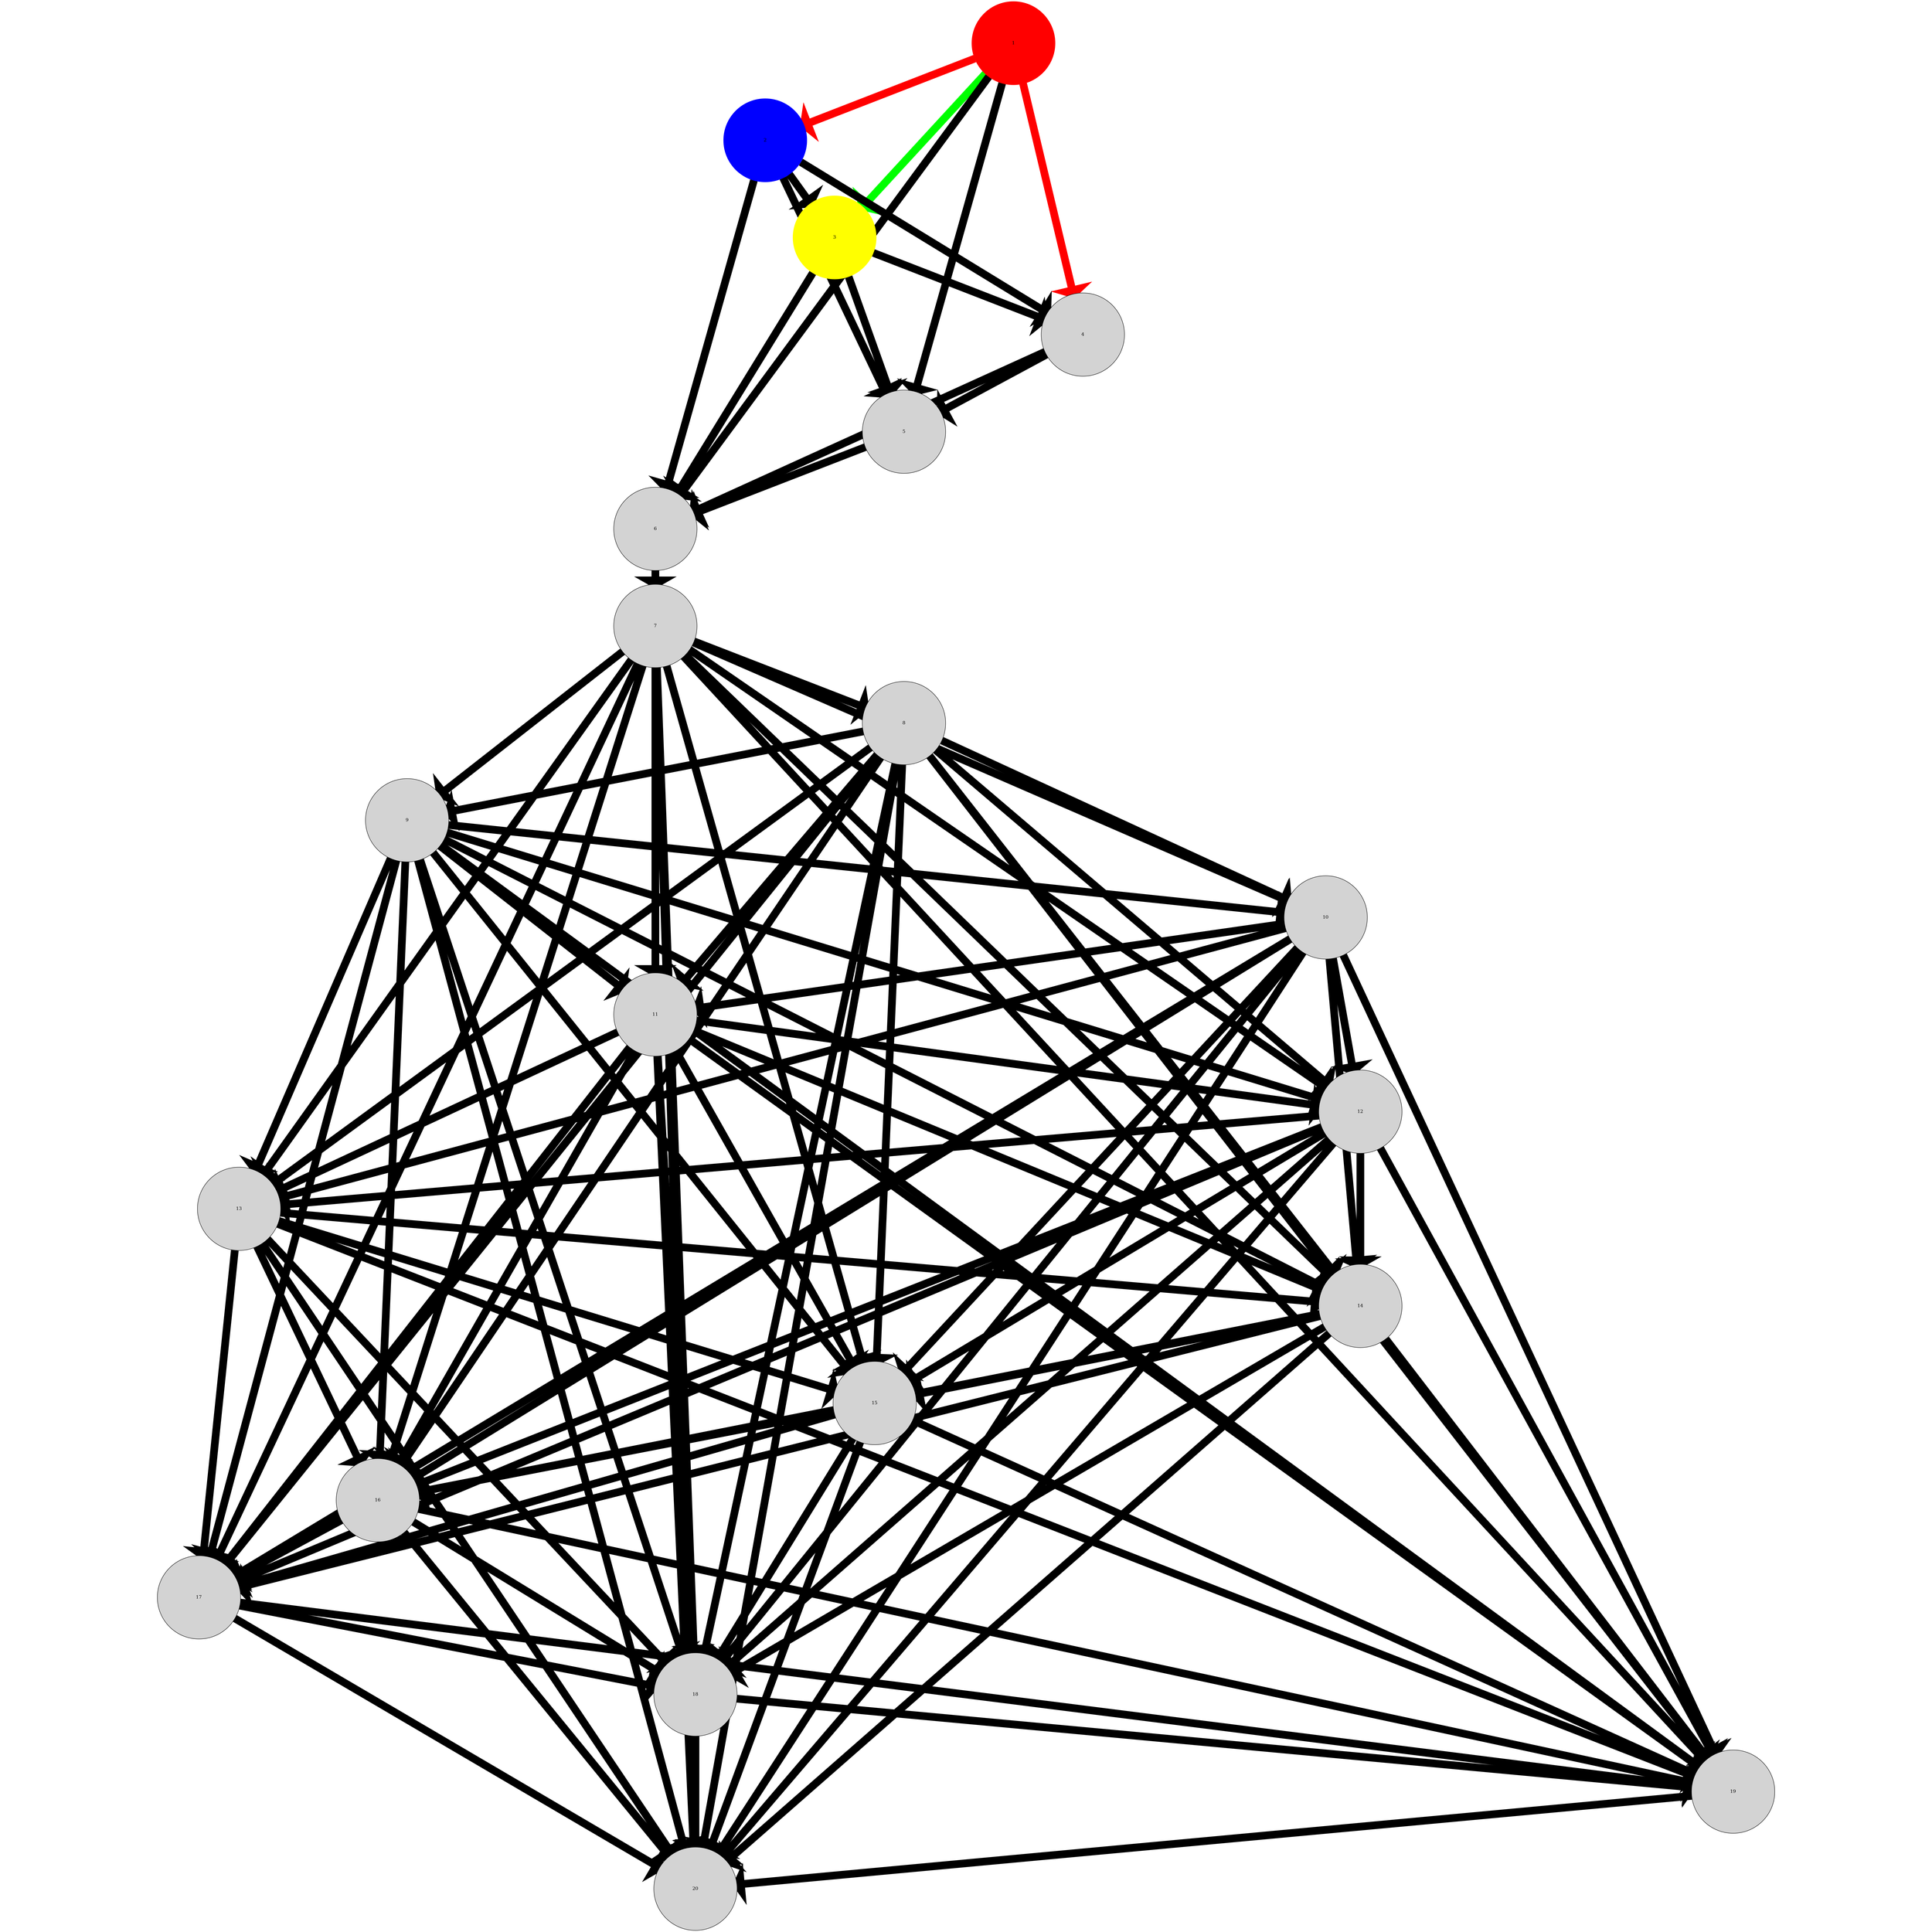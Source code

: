 digraph G {
ratio=1;
splines=false;
outputorder="edgesfirst";
node [shape=circle, width=3, style=filled, fontcolor=black, fontsize=12, fixedsize=true];
edge [splines=false, penwidth=20];
//Colors
1 [color=red];  // Node 1 is colored red
2 [color=blue]; // Node 2 is colored blue
3 [color=yellow]; // Node 3 is colored green
//Edges
1 -> 2 [color=red];
1 -> 3 [color=green];
1 -> 4 [color=red];
1 -> 5;
1 -> 6;
2 -> 3;
2 -> 4;
2 -> 5;
2 -> 6;
3 -> 4;
3 -> 5;
3 -> 6;
4 -> 5;
4 -> 6;
5 -> 6;
6 -> 7;
7 -> 8;
7 -> 9;
7 -> 10;
7 -> 11;
7 -> 12;
7 -> 13;
7 -> 14;
7 -> 15;
7 -> 16;
7 -> 17;
7 -> 18;
7 -> 19;
7 -> 20;
8 -> 9;
8 -> 10;
8 -> 11;
8 -> 12;
8 -> 13;
8 -> 14;
8 -> 15;
8 -> 16;
8 -> 17;
8 -> 18;
8 -> 19;
8 -> 20;
9 -> 10;
9 -> 11;
9 -> 12;
9 -> 13;
9 -> 14;
9 -> 15;
9 -> 16;
9 -> 17;
9 -> 18;
9 -> 19;
9 -> 20;
10 -> 11;
10 -> 12;
10 -> 13;
10 -> 14;
10 -> 15;
10 -> 16;
10 -> 17;
10 -> 18;
10 -> 19;
10 -> 20;
11 -> 12;
11 -> 13;
11 -> 14;
11 -> 15;
11 -> 16;
11 -> 17;
11 -> 18;
11 -> 19;
11 -> 20;
12 -> 13;
12 -> 14;
12 -> 15;
12 -> 16;
12 -> 17;
12 -> 18;
12 -> 19;
12 -> 20;
13 -> 14;
13 -> 15;
13 -> 16;
13 -> 17;
13 -> 18;
13 -> 19;
13 -> 20;
14 -> 15;
14 -> 16;
14 -> 17;
14 -> 18;
14 -> 19;
14 -> 20;
15 -> 16;
15 -> 17;
15 -> 18;
15 -> 19;
15 -> 20;
16 -> 17;
16 -> 18;
16 -> 19;
16 -> 20;
17 -> 18;
17 -> 19;
17 -> 20;
18 -> 19;
18 -> 20;
19 -> 20;


}